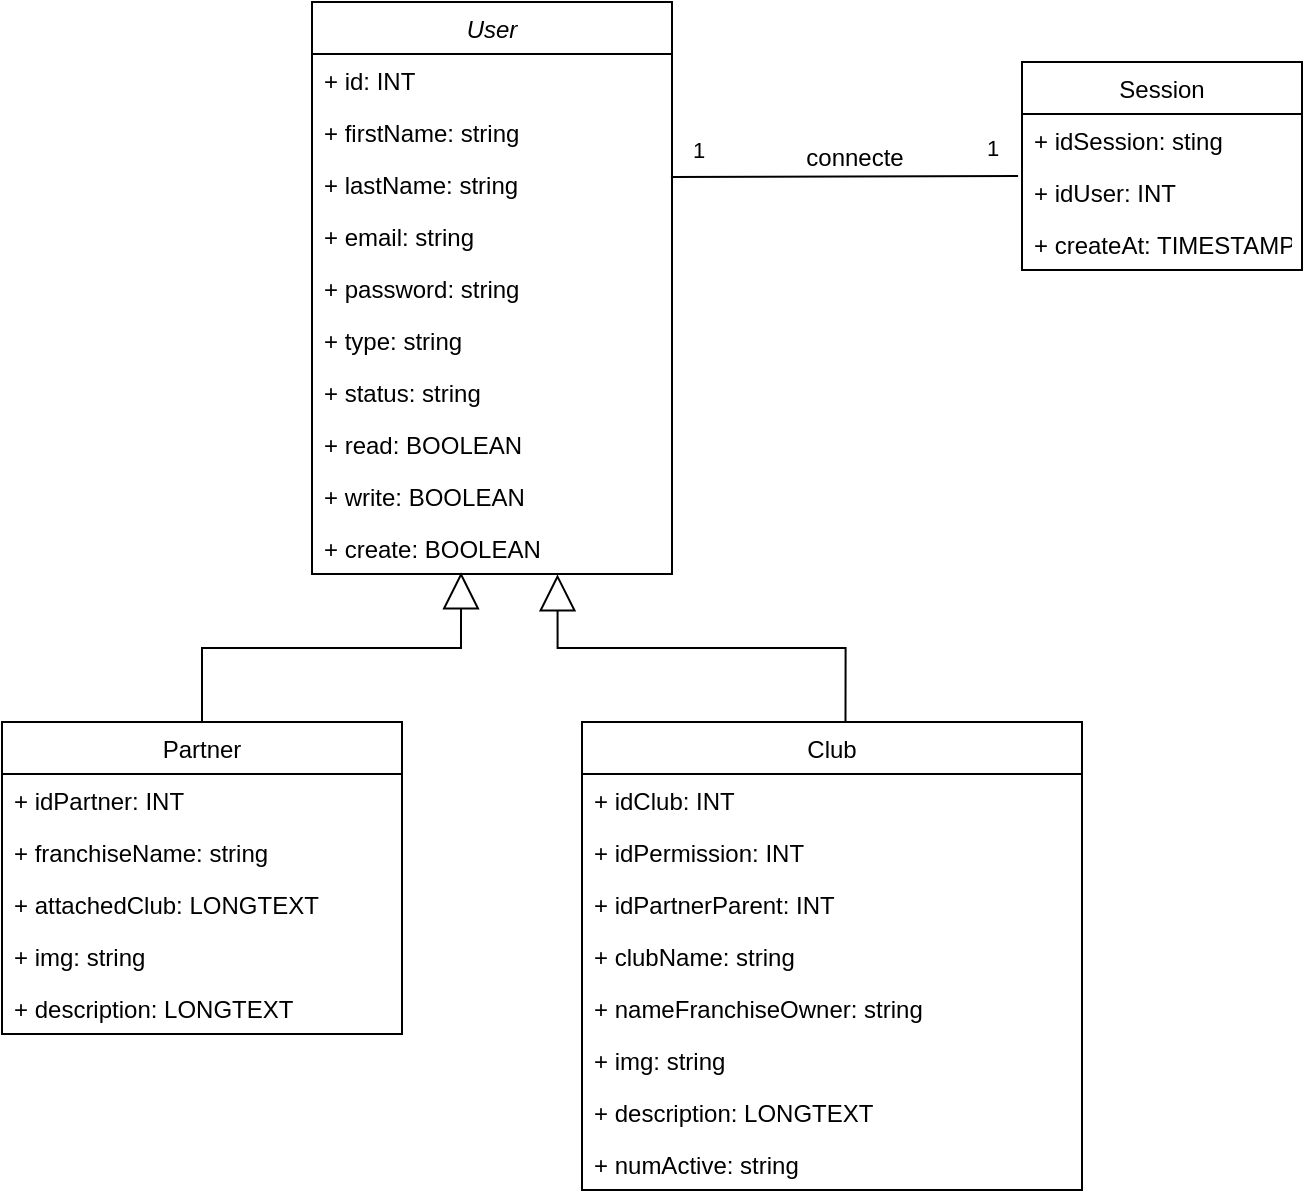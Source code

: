 <mxfile version="20.3.0" type="device"><diagram id="uIRkFCvdByppRrMhzuyH" name="Page-1"><mxGraphModel dx="1901" dy="1207" grid="1" gridSize="10" guides="1" tooltips="1" connect="1" arrows="0" fold="1" page="1" pageScale="1" pageWidth="1169" pageHeight="827" math="0" shadow="0"><root><mxCell id="0"/><mxCell id="1" parent="0"/><mxCell id="v3FCFpTjb2QS0W8zKuiP-1" value="User" style="swimlane;fontStyle=2;childLayout=stackLayout;horizontal=1;startSize=26;fillColor=none;horizontalStack=0;resizeParent=1;resizeParentMax=0;resizeLast=0;collapsible=1;marginBottom=0;" vertex="1" parent="1"><mxGeometry x="415" y="117" width="180" height="286" as="geometry"/></mxCell><mxCell id="v3FCFpTjb2QS0W8zKuiP-2" value="+ id: INT" style="text;strokeColor=none;fillColor=none;align=left;verticalAlign=top;spacingLeft=4;spacingRight=4;overflow=hidden;rotatable=0;points=[[0,0.5],[1,0.5]];portConstraint=eastwest;" vertex="1" parent="v3FCFpTjb2QS0W8zKuiP-1"><mxGeometry y="26" width="180" height="26" as="geometry"/></mxCell><mxCell id="v3FCFpTjb2QS0W8zKuiP-3" value="+ firstName: string" style="text;strokeColor=none;fillColor=none;align=left;verticalAlign=top;spacingLeft=4;spacingRight=4;overflow=hidden;rotatable=0;points=[[0,0.5],[1,0.5]];portConstraint=eastwest;" vertex="1" parent="v3FCFpTjb2QS0W8zKuiP-1"><mxGeometry y="52" width="180" height="26" as="geometry"/></mxCell><mxCell id="v3FCFpTjb2QS0W8zKuiP-4" value="+ lastName: string" style="text;strokeColor=none;fillColor=none;align=left;verticalAlign=top;spacingLeft=4;spacingRight=4;overflow=hidden;rotatable=0;points=[[0,0.5],[1,0.5]];portConstraint=eastwest;" vertex="1" parent="v3FCFpTjb2QS0W8zKuiP-1"><mxGeometry y="78" width="180" height="26" as="geometry"/></mxCell><mxCell id="v3FCFpTjb2QS0W8zKuiP-17" value="+ email: string" style="text;strokeColor=none;fillColor=none;align=left;verticalAlign=top;spacingLeft=4;spacingRight=4;overflow=hidden;rotatable=0;points=[[0,0.5],[1,0.5]];portConstraint=eastwest;" vertex="1" parent="v3FCFpTjb2QS0W8zKuiP-1"><mxGeometry y="104" width="180" height="26" as="geometry"/></mxCell><mxCell id="v3FCFpTjb2QS0W8zKuiP-19" value="+ password: string" style="text;strokeColor=none;fillColor=none;align=left;verticalAlign=top;spacingLeft=4;spacingRight=4;overflow=hidden;rotatable=0;points=[[0,0.5],[1,0.5]];portConstraint=eastwest;" vertex="1" parent="v3FCFpTjb2QS0W8zKuiP-1"><mxGeometry y="130" width="180" height="26" as="geometry"/></mxCell><mxCell id="v3FCFpTjb2QS0W8zKuiP-20" value="+ type: string" style="text;strokeColor=none;fillColor=none;align=left;verticalAlign=top;spacingLeft=4;spacingRight=4;overflow=hidden;rotatable=0;points=[[0,0.5],[1,0.5]];portConstraint=eastwest;" vertex="1" parent="v3FCFpTjb2QS0W8zKuiP-1"><mxGeometry y="156" width="180" height="26" as="geometry"/></mxCell><mxCell id="v3FCFpTjb2QS0W8zKuiP-21" value="+ status: string" style="text;strokeColor=none;fillColor=none;align=left;verticalAlign=top;spacingLeft=4;spacingRight=4;overflow=hidden;rotatable=0;points=[[0,0.5],[1,0.5]];portConstraint=eastwest;" vertex="1" parent="v3FCFpTjb2QS0W8zKuiP-1"><mxGeometry y="182" width="180" height="26" as="geometry"/></mxCell><mxCell id="v3FCFpTjb2QS0W8zKuiP-22" value="+ read: BOOLEAN" style="text;strokeColor=none;fillColor=none;align=left;verticalAlign=top;spacingLeft=4;spacingRight=4;overflow=hidden;rotatable=0;points=[[0,0.5],[1,0.5]];portConstraint=eastwest;" vertex="1" parent="v3FCFpTjb2QS0W8zKuiP-1"><mxGeometry y="208" width="180" height="26" as="geometry"/></mxCell><mxCell id="v3FCFpTjb2QS0W8zKuiP-23" value="+ write: BOOLEAN" style="text;strokeColor=none;fillColor=none;align=left;verticalAlign=top;spacingLeft=4;spacingRight=4;overflow=hidden;rotatable=0;points=[[0,0.5],[1,0.5]];portConstraint=eastwest;" vertex="1" parent="v3FCFpTjb2QS0W8zKuiP-1"><mxGeometry y="234" width="180" height="26" as="geometry"/></mxCell><mxCell id="v3FCFpTjb2QS0W8zKuiP-18" value="+ create: BOOLEAN" style="text;strokeColor=none;fillColor=none;align=left;verticalAlign=top;spacingLeft=4;spacingRight=4;overflow=hidden;rotatable=0;points=[[0,0.5],[1,0.5]];portConstraint=eastwest;" vertex="1" parent="v3FCFpTjb2QS0W8zKuiP-1"><mxGeometry y="260" width="180" height="26" as="geometry"/></mxCell><mxCell id="v3FCFpTjb2QS0W8zKuiP-5" value="Partner" style="swimlane;fontStyle=0;childLayout=stackLayout;horizontal=1;startSize=26;fillColor=none;horizontalStack=0;resizeParent=1;resizeParentMax=0;resizeLast=0;collapsible=1;marginBottom=0;" vertex="1" parent="1"><mxGeometry x="260" y="477" width="200" height="156" as="geometry"/></mxCell><mxCell id="v3FCFpTjb2QS0W8zKuiP-6" value="+ idPartner: INT" style="text;strokeColor=none;fillColor=none;align=left;verticalAlign=top;spacingLeft=4;spacingRight=4;overflow=hidden;rotatable=0;points=[[0,0.5],[1,0.5]];portConstraint=eastwest;" vertex="1" parent="v3FCFpTjb2QS0W8zKuiP-5"><mxGeometry y="26" width="200" height="26" as="geometry"/></mxCell><mxCell id="v3FCFpTjb2QS0W8zKuiP-7" value="+ franchiseName: string" style="text;strokeColor=none;fillColor=none;align=left;verticalAlign=top;spacingLeft=4;spacingRight=4;overflow=hidden;rotatable=0;points=[[0,0.5],[1,0.5]];portConstraint=eastwest;" vertex="1" parent="v3FCFpTjb2QS0W8zKuiP-5"><mxGeometry y="52" width="200" height="26" as="geometry"/></mxCell><mxCell id="v3FCFpTjb2QS0W8zKuiP-8" value="+ attachedClub: LONGTEXT" style="text;strokeColor=none;fillColor=none;align=left;verticalAlign=top;spacingLeft=4;spacingRight=4;overflow=hidden;rotatable=0;points=[[0,0.5],[1,0.5]];portConstraint=eastwest;" vertex="1" parent="v3FCFpTjb2QS0W8zKuiP-5"><mxGeometry y="78" width="200" height="26" as="geometry"/></mxCell><mxCell id="v3FCFpTjb2QS0W8zKuiP-24" value="+ img: string" style="text;strokeColor=none;fillColor=none;align=left;verticalAlign=top;spacingLeft=4;spacingRight=4;overflow=hidden;rotatable=0;points=[[0,0.5],[1,0.5]];portConstraint=eastwest;" vertex="1" parent="v3FCFpTjb2QS0W8zKuiP-5"><mxGeometry y="104" width="200" height="26" as="geometry"/></mxCell><mxCell id="v3FCFpTjb2QS0W8zKuiP-25" value="+ description: LONGTEXT" style="text;strokeColor=none;fillColor=none;align=left;verticalAlign=top;spacingLeft=4;spacingRight=4;overflow=hidden;rotatable=0;points=[[0,0.5],[1,0.5]];portConstraint=eastwest;" vertex="1" parent="v3FCFpTjb2QS0W8zKuiP-5"><mxGeometry y="130" width="200" height="26" as="geometry"/></mxCell><mxCell id="v3FCFpTjb2QS0W8zKuiP-9" value="Club" style="swimlane;fontStyle=0;childLayout=stackLayout;horizontal=1;startSize=26;fillColor=none;horizontalStack=0;resizeParent=1;resizeParentMax=0;resizeLast=0;collapsible=1;marginBottom=0;" vertex="1" parent="1"><mxGeometry x="550" y="477" width="250" height="234" as="geometry"/></mxCell><mxCell id="v3FCFpTjb2QS0W8zKuiP-10" value="+ idClub: INT" style="text;strokeColor=none;fillColor=none;align=left;verticalAlign=top;spacingLeft=4;spacingRight=4;overflow=hidden;rotatable=0;points=[[0,0.5],[1,0.5]];portConstraint=eastwest;" vertex="1" parent="v3FCFpTjb2QS0W8zKuiP-9"><mxGeometry y="26" width="250" height="26" as="geometry"/></mxCell><mxCell id="v3FCFpTjb2QS0W8zKuiP-11" value="+ idPermission: INT" style="text;strokeColor=none;fillColor=none;align=left;verticalAlign=top;spacingLeft=4;spacingRight=4;overflow=hidden;rotatable=0;points=[[0,0.5],[1,0.5]];portConstraint=eastwest;" vertex="1" parent="v3FCFpTjb2QS0W8zKuiP-9"><mxGeometry y="52" width="250" height="26" as="geometry"/></mxCell><mxCell id="v3FCFpTjb2QS0W8zKuiP-26" value="+ idPartnerParent: INT" style="text;strokeColor=none;fillColor=none;align=left;verticalAlign=top;spacingLeft=4;spacingRight=4;overflow=hidden;rotatable=0;points=[[0,0.5],[1,0.5]];portConstraint=eastwest;" vertex="1" parent="v3FCFpTjb2QS0W8zKuiP-9"><mxGeometry y="78" width="250" height="26" as="geometry"/></mxCell><mxCell id="v3FCFpTjb2QS0W8zKuiP-12" value="+ clubName: string" style="text;strokeColor=none;fillColor=none;align=left;verticalAlign=top;spacingLeft=4;spacingRight=4;overflow=hidden;rotatable=0;points=[[0,0.5],[1,0.5]];portConstraint=eastwest;" vertex="1" parent="v3FCFpTjb2QS0W8zKuiP-9"><mxGeometry y="104" width="250" height="26" as="geometry"/></mxCell><mxCell id="v3FCFpTjb2QS0W8zKuiP-27" value="+ nameFranchiseOwner: string" style="text;strokeColor=none;fillColor=none;align=left;verticalAlign=top;spacingLeft=4;spacingRight=4;overflow=hidden;rotatable=0;points=[[0,0.5],[1,0.5]];portConstraint=eastwest;" vertex="1" parent="v3FCFpTjb2QS0W8zKuiP-9"><mxGeometry y="130" width="250" height="26" as="geometry"/></mxCell><mxCell id="v3FCFpTjb2QS0W8zKuiP-28" value="+ img: string" style="text;strokeColor=none;fillColor=none;align=left;verticalAlign=top;spacingLeft=4;spacingRight=4;overflow=hidden;rotatable=0;points=[[0,0.5],[1,0.5]];portConstraint=eastwest;" vertex="1" parent="v3FCFpTjb2QS0W8zKuiP-9"><mxGeometry y="156" width="250" height="26" as="geometry"/></mxCell><mxCell id="v3FCFpTjb2QS0W8zKuiP-30" value="+ description: LONGTEXT" style="text;strokeColor=none;fillColor=none;align=left;verticalAlign=top;spacingLeft=4;spacingRight=4;overflow=hidden;rotatable=0;points=[[0,0.5],[1,0.5]];portConstraint=eastwest;" vertex="1" parent="v3FCFpTjb2QS0W8zKuiP-9"><mxGeometry y="182" width="250" height="26" as="geometry"/></mxCell><mxCell id="v3FCFpTjb2QS0W8zKuiP-29" value="+ numActive: string" style="text;strokeColor=none;fillColor=none;align=left;verticalAlign=top;spacingLeft=4;spacingRight=4;overflow=hidden;rotatable=0;points=[[0,0.5],[1,0.5]];portConstraint=eastwest;" vertex="1" parent="v3FCFpTjb2QS0W8zKuiP-9"><mxGeometry y="208" width="250" height="26" as="geometry"/></mxCell><mxCell id="v3FCFpTjb2QS0W8zKuiP-13" value="Session" style="swimlane;fontStyle=0;childLayout=stackLayout;horizontal=1;startSize=26;fillColor=none;horizontalStack=0;resizeParent=1;resizeParentMax=0;resizeLast=0;collapsible=1;marginBottom=0;" vertex="1" parent="1"><mxGeometry x="770" y="147" width="140" height="104" as="geometry"/></mxCell><mxCell id="v3FCFpTjb2QS0W8zKuiP-14" value="+ idSession: sting" style="text;strokeColor=none;fillColor=none;align=left;verticalAlign=top;spacingLeft=4;spacingRight=4;overflow=hidden;rotatable=0;points=[[0,0.5],[1,0.5]];portConstraint=eastwest;" vertex="1" parent="v3FCFpTjb2QS0W8zKuiP-13"><mxGeometry y="26" width="140" height="26" as="geometry"/></mxCell><mxCell id="v3FCFpTjb2QS0W8zKuiP-15" value="+ idUser: INT" style="text;strokeColor=none;fillColor=none;align=left;verticalAlign=top;spacingLeft=4;spacingRight=4;overflow=hidden;rotatable=0;points=[[0,0.5],[1,0.5]];portConstraint=eastwest;" vertex="1" parent="v3FCFpTjb2QS0W8zKuiP-13"><mxGeometry y="52" width="140" height="26" as="geometry"/></mxCell><mxCell id="v3FCFpTjb2QS0W8zKuiP-16" value="+ createAt: TIMESTAMP" style="text;strokeColor=none;fillColor=none;align=left;verticalAlign=top;spacingLeft=4;spacingRight=4;overflow=hidden;rotatable=0;points=[[0,0.5],[1,0.5]];portConstraint=eastwest;" vertex="1" parent="v3FCFpTjb2QS0W8zKuiP-13"><mxGeometry y="78" width="140" height="26" as="geometry"/></mxCell><mxCell id="v3FCFpTjb2QS0W8zKuiP-37" value="" style="endArrow=none;html=1;rounded=0;exitX=0.997;exitY=0.364;exitDx=0;exitDy=0;exitPerimeter=0;entryX=-0.014;entryY=0.192;entryDx=0;entryDy=0;entryPerimeter=0;" edge="1" parent="1" source="v3FCFpTjb2QS0W8zKuiP-4" target="v3FCFpTjb2QS0W8zKuiP-15"><mxGeometry width="50" height="50" relative="1" as="geometry"><mxPoint x="620" y="237" as="sourcePoint"/><mxPoint x="670" y="187" as="targetPoint"/></mxGeometry></mxCell><mxCell id="v3FCFpTjb2QS0W8zKuiP-38" value="1" style="edgeLabel;html=1;align=center;verticalAlign=middle;resizable=0;points=[];" vertex="1" connectable="0" parent="v3FCFpTjb2QS0W8zKuiP-37"><mxGeometry x="-0.859" relative="1" as="geometry"><mxPoint x="1" y="-14" as="offset"/></mxGeometry></mxCell><mxCell id="v3FCFpTjb2QS0W8zKuiP-39" value="1" style="edgeLabel;html=1;align=center;verticalAlign=middle;resizable=0;points=[];" vertex="1" connectable="0" parent="v3FCFpTjb2QS0W8zKuiP-37"><mxGeometry x="0.836" relative="1" as="geometry"><mxPoint x="1" y="-14" as="offset"/></mxGeometry></mxCell><mxCell id="v3FCFpTjb2QS0W8zKuiP-40" value="connecte" style="text;html=1;align=center;verticalAlign=middle;resizable=0;points=[];autosize=1;strokeColor=none;fillColor=none;" vertex="1" parent="1"><mxGeometry x="650.95" y="180" width="70" height="30" as="geometry"/></mxCell><mxCell id="v3FCFpTjb2QS0W8zKuiP-49" value="" style="endArrow=block;endSize=16;endFill=0;html=1;rounded=0;exitX=0.5;exitY=0;exitDx=0;exitDy=0;entryX=0.414;entryY=0.967;entryDx=0;entryDy=0;entryPerimeter=0;edgeStyle=orthogonalEdgeStyle;" edge="1" parent="1" source="v3FCFpTjb2QS0W8zKuiP-5" target="v3FCFpTjb2QS0W8zKuiP-18"><mxGeometry width="160" relative="1" as="geometry"><mxPoint x="390" y="440" as="sourcePoint"/><mxPoint x="550" y="440" as="targetPoint"/></mxGeometry></mxCell><mxCell id="v3FCFpTjb2QS0W8zKuiP-50" value="" style="endArrow=block;endSize=16;endFill=0;html=1;rounded=0;exitX=0.527;exitY=-0.002;exitDx=0;exitDy=0;exitPerimeter=0;edgeStyle=orthogonalEdgeStyle;entryX=0.682;entryY=1.007;entryDx=0;entryDy=0;entryPerimeter=0;" edge="1" parent="1" source="v3FCFpTjb2QS0W8zKuiP-9" target="v3FCFpTjb2QS0W8zKuiP-18"><mxGeometry width="160" relative="1" as="geometry"><mxPoint x="630" y="370" as="sourcePoint"/><mxPoint x="540" y="430" as="targetPoint"/></mxGeometry></mxCell></root></mxGraphModel></diagram></mxfile>